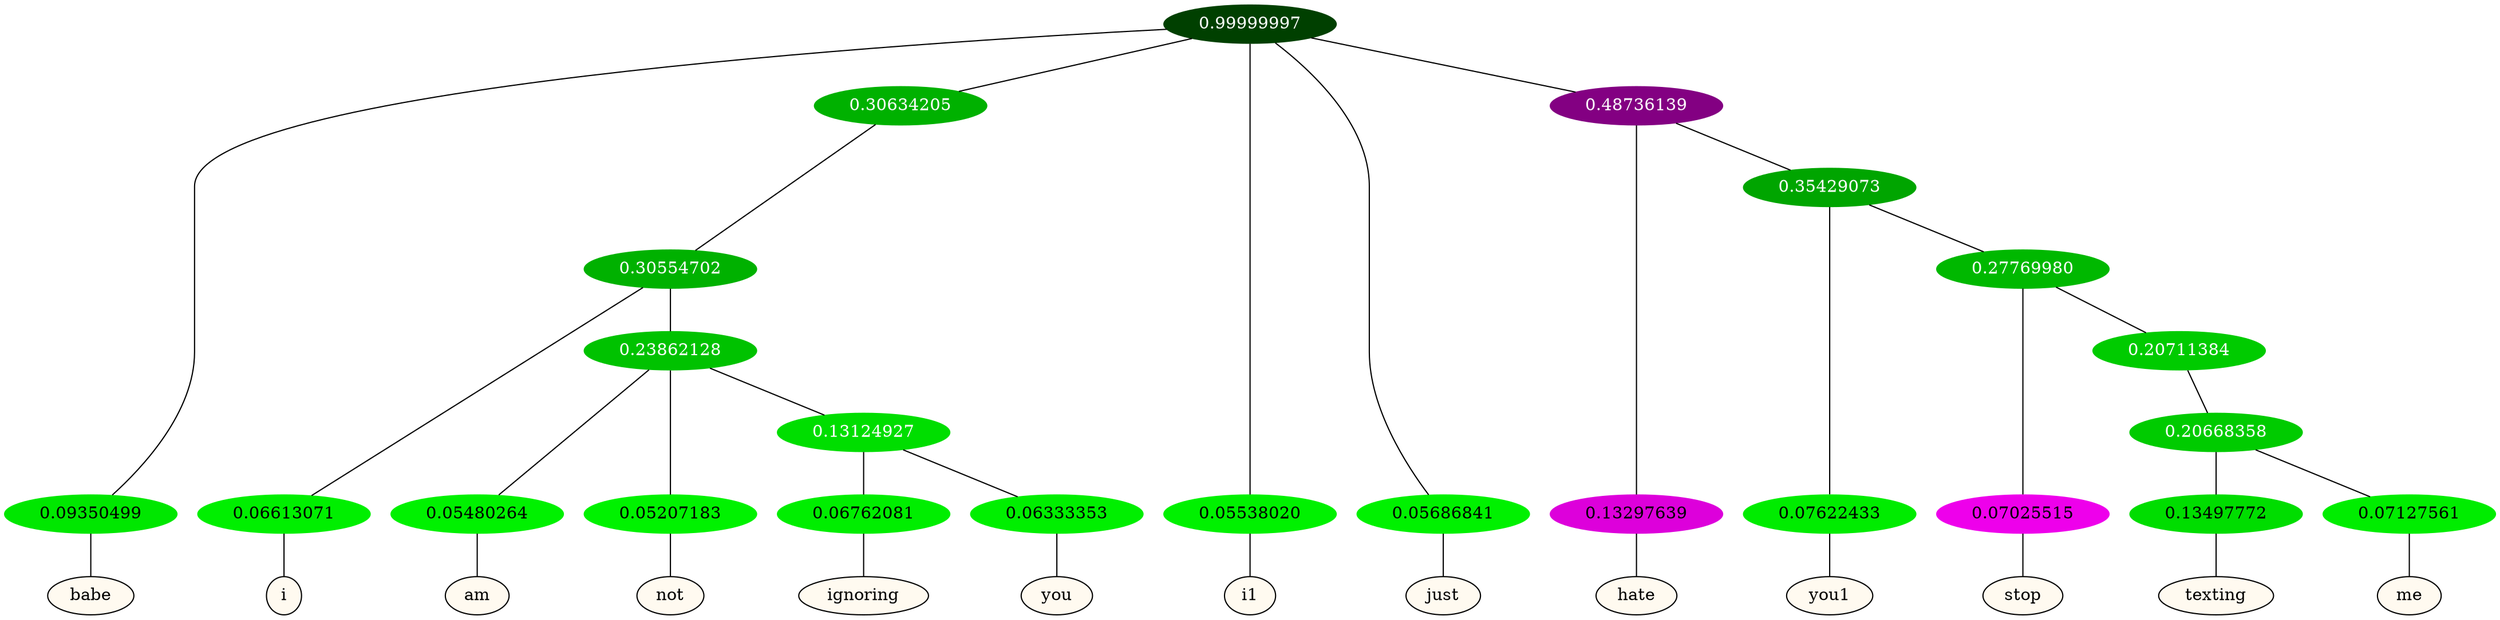 graph {
	node [format=png height=0.15 nodesep=0.001 ordering=out overlap=prism overlap_scaling=0.01 ranksep=0.001 ratio=0.2 style=filled width=0.15]
	{
		rank=same
		a_w_1 [label=babe color=black fillcolor=floralwhite style="filled,solid"]
		a_w_9 [label=i color=black fillcolor=floralwhite style="filled,solid"]
		a_w_13 [label=am color=black fillcolor=floralwhite style="filled,solid"]
		a_w_14 [label=not color=black fillcolor=floralwhite style="filled,solid"]
		a_w_18 [label=ignoring color=black fillcolor=floralwhite style="filled,solid"]
		a_w_19 [label=you color=black fillcolor=floralwhite style="filled,solid"]
		a_w_3 [label=i1 color=black fillcolor=floralwhite style="filled,solid"]
		a_w_4 [label=just color=black fillcolor=floralwhite style="filled,solid"]
		a_w_7 [label=hate color=black fillcolor=floralwhite style="filled,solid"]
		a_w_11 [label=you1 color=black fillcolor=floralwhite style="filled,solid"]
		a_w_16 [label=stop color=black fillcolor=floralwhite style="filled,solid"]
		a_w_21 [label=texting color=black fillcolor=floralwhite style="filled,solid"]
		a_w_22 [label=me color=black fillcolor=floralwhite style="filled,solid"]
	}
	a_n_1 -- a_w_1
	a_n_9 -- a_w_9
	a_n_13 -- a_w_13
	a_n_14 -- a_w_14
	a_n_18 -- a_w_18
	a_n_19 -- a_w_19
	a_n_3 -- a_w_3
	a_n_4 -- a_w_4
	a_n_7 -- a_w_7
	a_n_11 -- a_w_11
	a_n_16 -- a_w_16
	a_n_21 -- a_w_21
	a_n_22 -- a_w_22
	{
		rank=same
		a_n_1 [label=0.09350499 color="0.334 1.000 0.906" fontcolor=black]
		a_n_9 [label=0.06613071 color="0.334 1.000 0.934" fontcolor=black]
		a_n_13 [label=0.05480264 color="0.334 1.000 0.945" fontcolor=black]
		a_n_14 [label=0.05207183 color="0.334 1.000 0.948" fontcolor=black]
		a_n_18 [label=0.06762081 color="0.334 1.000 0.932" fontcolor=black]
		a_n_19 [label=0.06333353 color="0.334 1.000 0.937" fontcolor=black]
		a_n_3 [label=0.05538020 color="0.334 1.000 0.945" fontcolor=black]
		a_n_4 [label=0.05686841 color="0.334 1.000 0.943" fontcolor=black]
		a_n_7 [label=0.13297639 color="0.835 1.000 0.867" fontcolor=black]
		a_n_11 [label=0.07622433 color="0.334 1.000 0.924" fontcolor=black]
		a_n_16 [label=0.07025515 color="0.835 1.000 0.930" fontcolor=black]
		a_n_21 [label=0.13497772 color="0.334 1.000 0.865" fontcolor=black]
		a_n_22 [label=0.07127561 color="0.334 1.000 0.929" fontcolor=black]
	}
	a_n_0 [label=0.99999997 color="0.334 1.000 0.250" fontcolor=grey99]
	a_n_0 -- a_n_1
	a_n_2 [label=0.30634205 color="0.334 1.000 0.694" fontcolor=grey99]
	a_n_0 -- a_n_2
	a_n_0 -- a_n_3
	a_n_0 -- a_n_4
	a_n_5 [label=0.48736139 color="0.835 1.000 0.513" fontcolor=grey99]
	a_n_0 -- a_n_5
	a_n_6 [label=0.30554702 color="0.334 1.000 0.694" fontcolor=grey99]
	a_n_2 -- a_n_6
	a_n_5 -- a_n_7
	a_n_8 [label=0.35429073 color="0.334 1.000 0.646" fontcolor=grey99]
	a_n_5 -- a_n_8
	a_n_6 -- a_n_9
	a_n_10 [label=0.23862128 color="0.334 1.000 0.761" fontcolor=grey99]
	a_n_6 -- a_n_10
	a_n_8 -- a_n_11
	a_n_12 [label=0.27769980 color="0.334 1.000 0.722" fontcolor=grey99]
	a_n_8 -- a_n_12
	a_n_10 -- a_n_13
	a_n_10 -- a_n_14
	a_n_15 [label=0.13124927 color="0.334 1.000 0.869" fontcolor=grey99]
	a_n_10 -- a_n_15
	a_n_12 -- a_n_16
	a_n_17 [label=0.20711384 color="0.334 1.000 0.793" fontcolor=grey99]
	a_n_12 -- a_n_17
	a_n_15 -- a_n_18
	a_n_15 -- a_n_19
	a_n_20 [label=0.20668358 color="0.334 1.000 0.793" fontcolor=grey99]
	a_n_17 -- a_n_20
	a_n_20 -- a_n_21
	a_n_20 -- a_n_22
}
